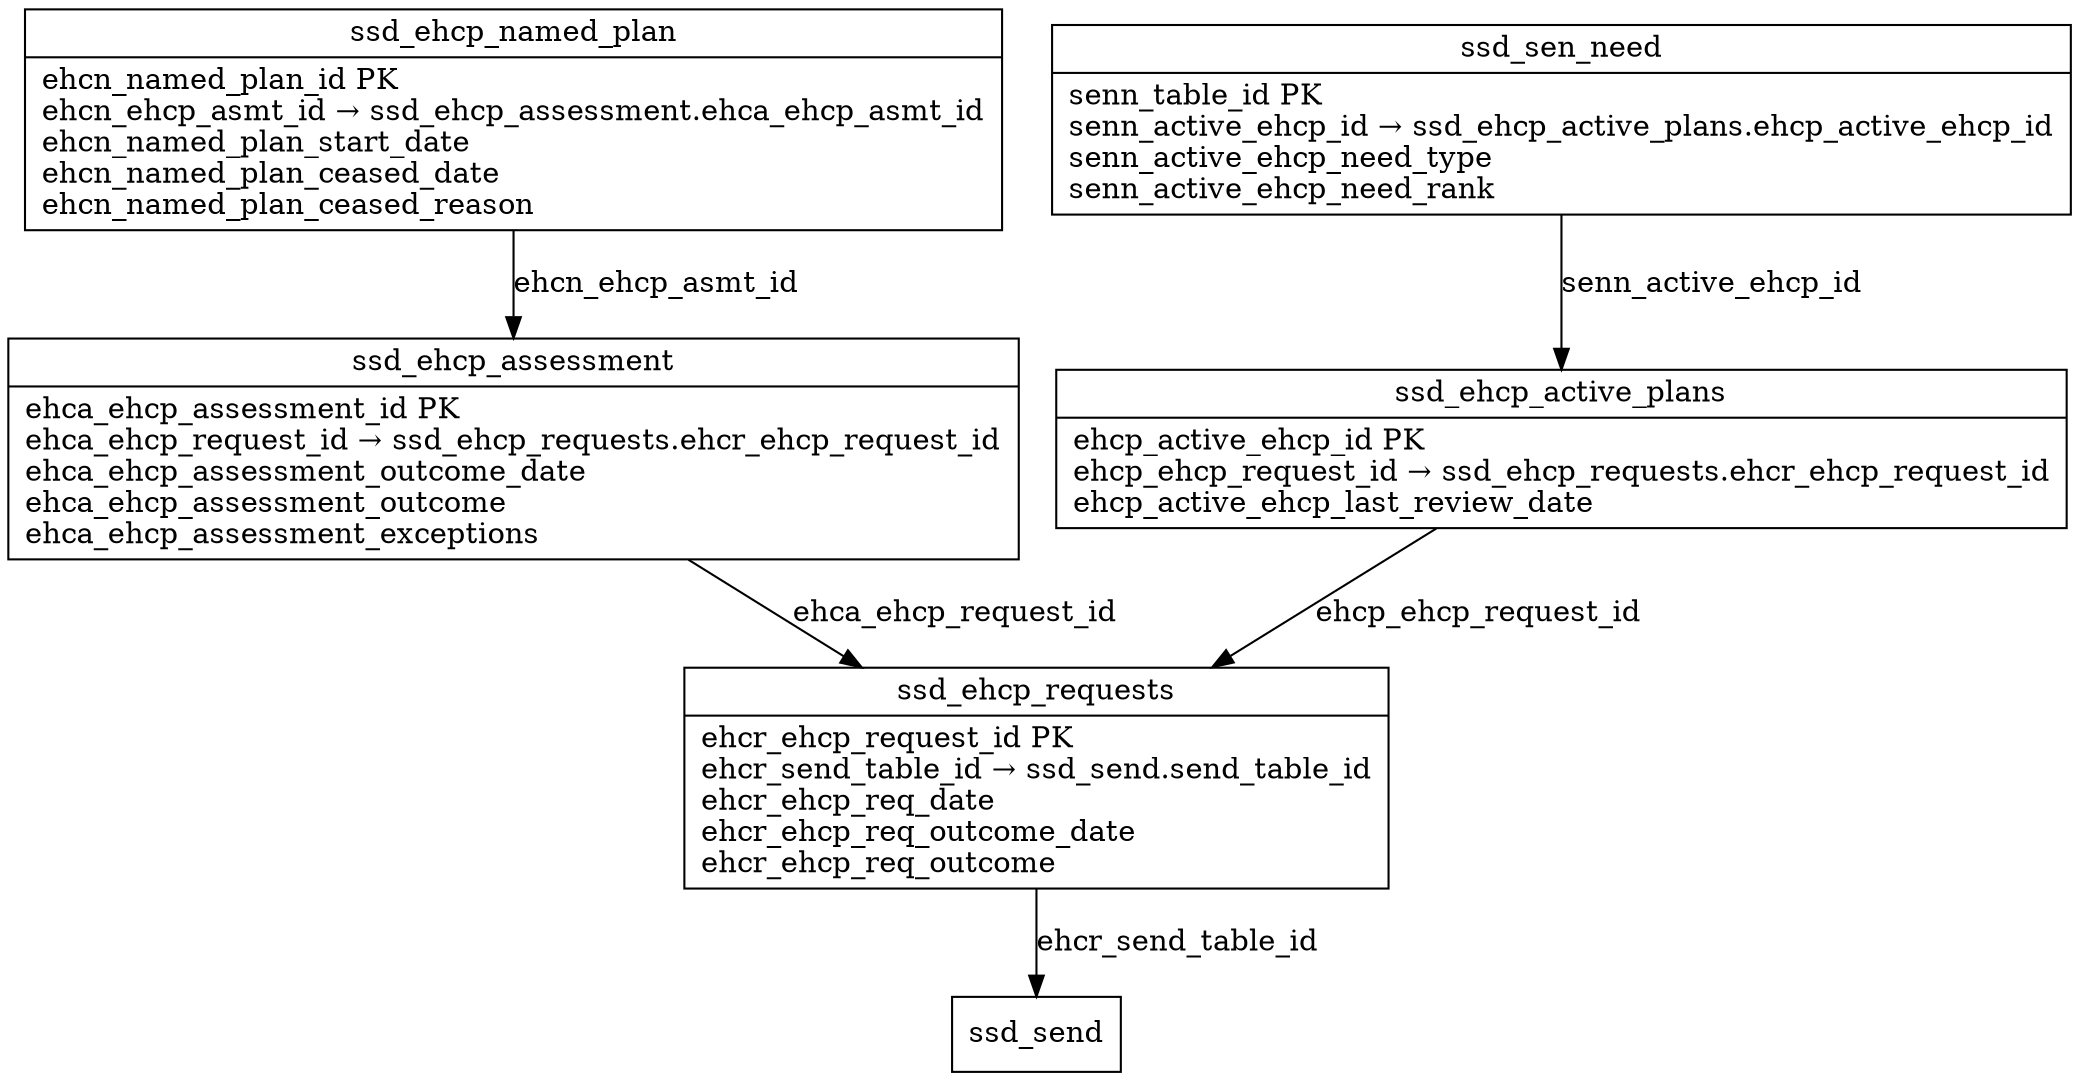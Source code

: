 digraph G {
  node [shape=record];
  ssd_ehcp_requests [label="{ssd_ehcp_requests|ehcr_ehcp_request_id PK\lehcr_send_table_id → ssd_send.send_table_id\lehcr_ehcp_req_date\lehcr_ehcp_req_outcome_date\lehcr_ehcp_req_outcome\l}"];
  ssd_ehcp_assessment [label="{ssd_ehcp_assessment|ehca_ehcp_assessment_id PK\lehca_ehcp_request_id → ssd_ehcp_requests.ehcr_ehcp_request_id\lehca_ehcp_assessment_outcome_date\lehca_ehcp_assessment_outcome\lehca_ehcp_assessment_exceptions\l}"];
  ssd_sen_need [label="{ssd_sen_need|senn_table_id PK\lsenn_active_ehcp_id → ssd_ehcp_active_plans.ehcp_active_ehcp_id\lsenn_active_ehcp_need_type\lsenn_active_ehcp_need_rank\l}"];
  ssd_ehcp_named_plan [label="{ssd_ehcp_named_plan|ehcn_named_plan_id PK\lehcn_ehcp_asmt_id → ssd_ehcp_assessment.ehca_ehcp_asmt_id\lehcn_named_plan_start_date\lehcn_named_plan_ceased_date\lehcn_named_plan_ceased_reason\l}"];
  ssd_ehcp_active_plans [label="{ssd_ehcp_active_plans|ehcp_active_ehcp_id PK\lehcp_ehcp_request_id → ssd_ehcp_requests.ehcr_ehcp_request_id\lehcp_active_ehcp_last_review_date\l}"];
  ssd_ehcp_requests -> ssd_send [label="ehcr_send_table_id"];
  ssd_ehcp_assessment -> ssd_ehcp_requests [label="ehca_ehcp_request_id"];
  ssd_sen_need -> ssd_ehcp_active_plans [label="senn_active_ehcp_id"];
  ssd_ehcp_named_plan -> ssd_ehcp_assessment [label="ehcn_ehcp_asmt_id"];
  ssd_ehcp_active_plans -> ssd_ehcp_requests [label="ehcp_ehcp_request_id"];
}